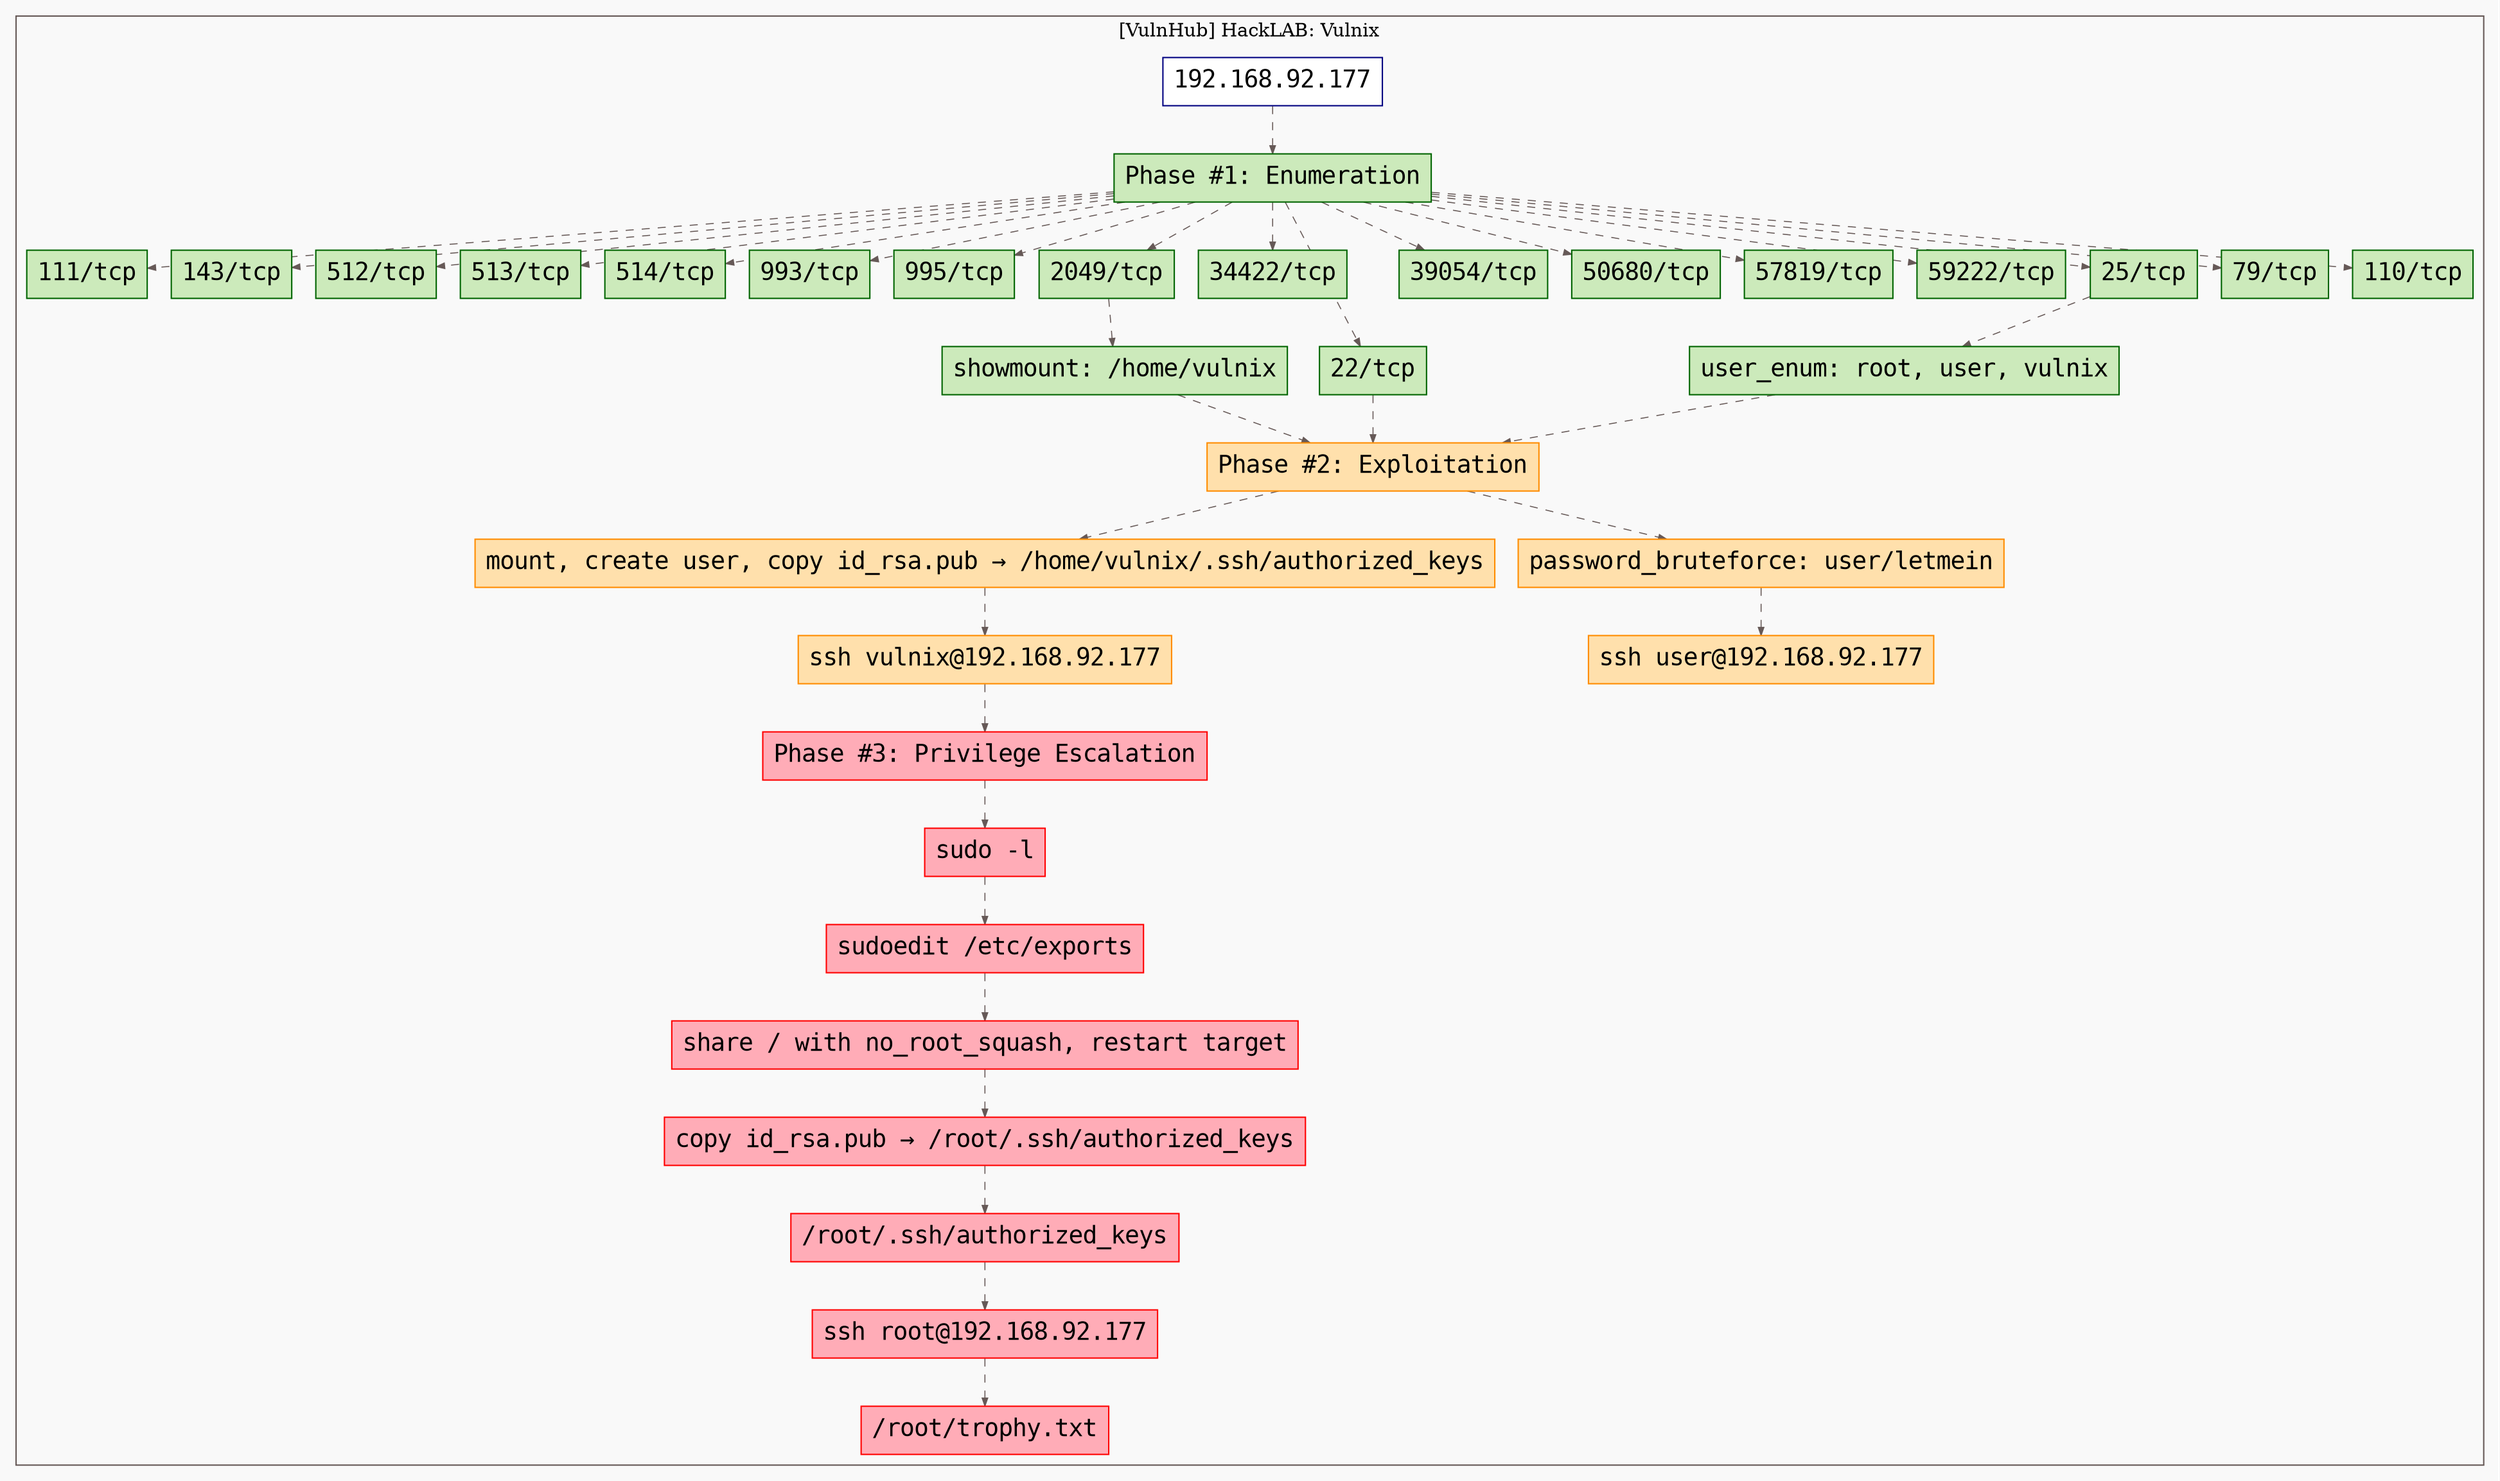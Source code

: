 digraph G {
  #rankdir=LR;
  nodesdictep=1.0; splines="line"; K=0.6; overlap=scale; fixedsize=true; resolution=72; bgcolor="#f9f9f9"; outputorder="edgesfirst";
  node [fontname="courier" fontsize=18 shape=box width=0.25 fillcolor="white" style="filled,solid"];
  edge [style=dashed color="#665957" penwidth=0.75 arrowsize=0.6];

  0[label="192.168.92.177" color="navyblue" fillcolor="#ffffff" tooltip="[VulnHub] HackLAB: Vulnix"];
  10[label="111/tcp" color="darkgreen" fillcolor="#cceabb" tooltip="Phase #1:Enumeration"];
  11[label="143/tcp" color="darkgreen" fillcolor="#cceabb" tooltip="Phase #1:Enumeration"];
  12[label="512/tcp" color="darkgreen" fillcolor="#cceabb" tooltip="Phase #1:Enumeration"];
  13[label="513/tcp" color="darkgreen" fillcolor="#cceabb" tooltip="Phase #1:Enumeration"];
  14[label="514/tcp" color="darkgreen" fillcolor="#cceabb" tooltip="Phase #1:Enumeration"];
  15[label="993/tcp" color="darkgreen" fillcolor="#cceabb" tooltip="Phase #1:Enumeration"];
  16[label="995/tcp" color="darkgreen" fillcolor="#cceabb" tooltip="Phase #1:Enumeration"];
  17[label="2049/tcp" color="darkgreen" fillcolor="#cceabb" tooltip="Phase #1:Enumeration"];
  18[label="showmount: /home/vulnix" color="darkgreen" fillcolor="#cceabb" tooltip="Phase #1:Enumeration"];
  19[label="mount, create user, copy id_rsa.pub → /home/vulnix/.ssh/authorized_keys" color="darkorange" fillcolor="#ffe0ac" tooltip="Phase #2:Exploitation"];
  1[label="Phase #1: Enumeration" color="darkgreen" fillcolor="#cceabb" tooltip="Phase #1:Enumeration"];
  20[label="ssh vulnix@192.168.92.177" color="darkorange" fillcolor="#ffe0ac" tooltip="Phase #2:Exploitation"];
  21[label="Phase #3: Privilege Escalation" color="red" fillcolor="#ffacb7" tooltip="Phase #3:Privilege Escalation"];
  22[label="sudo -l" color="red" fillcolor="#ffacb7" tooltip="Phase #3:Privilege Escalation"];
  23[label="sudoedit /etc/exports" color="red" fillcolor="#ffacb7" tooltip="Phase #3:Privilege Escalation"];
  24[label="share / with no_root_squash, restart target" color="red" fillcolor="#ffacb7" tooltip="Phase #3:Privilege Escalation"];
  25[label="copy id_rsa.pub → /root/.ssh/authorized_keys" color="red" fillcolor="#ffacb7" tooltip="Phase #3:Privilege Escalation"];
  26[label="/root/.ssh/authorized_keys" color="red" fillcolor="#ffacb7" tooltip="Phase #3:Privilege Escalation"];
  27[label="ssh root@192.168.92.177" color="red" fillcolor="#ffacb7" tooltip="Phase #3:Privilege Escalation"];
  28[label="/root/trophy.txt" color="red" fillcolor="#ffacb7" tooltip="Phase #3:Privilege Escalation"];
  29[label="34422/tcp" color="darkgreen" fillcolor="#cceabb" tooltip="Phase #1:Enumeration"];
  2[label="22/tcp" color="darkgreen" fillcolor="#cceabb" tooltip="Phase #1:Enumeration"];
  30[label="39054/tcp" color="darkgreen" fillcolor="#cceabb" tooltip="Phase #1:Enumeration"];
  31[label="50680/tcp" color="darkgreen" fillcolor="#cceabb" tooltip="Phase #1:Enumeration"];
  32[label="57819/tcp" color="darkgreen" fillcolor="#cceabb" tooltip="Phase #1:Enumeration"];
  33[label="59222/tcp" color="darkgreen" fillcolor="#cceabb" tooltip="Phase #1:Enumeration"];
  3[label="Phase #2: Exploitation" color="darkorange" fillcolor="#ffe0ac" tooltip="Phase #2:Exploitation"];
  4[label="password_bruteforce: user/letmein" color="darkorange" fillcolor="#ffe0ac" tooltip="Phase #2:Exploitation"];
  5[label="ssh user@192.168.92.177" color="darkorange" fillcolor="#ffe0ac" tooltip="Phase #2:Exploitation"];
  6[label="25/tcp" color="darkgreen" fillcolor="#cceabb" tooltip="Phase #1:Enumeration"];
  7[label="user_enum: root, user, vulnix" color="darkgreen" fillcolor="#cceabb" tooltip="Phase #1:Enumeration"];
  8[label="79/tcp" color="darkgreen" fillcolor="#cceabb" tooltip="Phase #1:Enumeration"];
  9[label="110/tcp" color="darkgreen" fillcolor="#cceabb" tooltip="Phase #1:Enumeration"];

  subgraph cluster_0 {
    node [style="filled,solid"];
    label = "[VulnHub] HackLAB: Vulnix";
    color = "#665957";
    0 -> 1 [color="#665957"];
    1 -> 10 [color="#665957"];
    1 -> 11 [color="#665957"];
    1 -> 12 [color="#665957"];
    1 -> 13 [color="#665957"];
    1 -> 14 [color="#665957"];
    1 -> 15 [color="#665957"];
    1 -> 16 [color="#665957"];
    1 -> 17 [color="#665957"];
    1 -> 2 [color="#665957"];
    1 -> 29 [color="#665957"];
    1 -> 30 [color="#665957"];
    1 -> 31 [color="#665957"];
    1 -> 32 [color="#665957"];
    1 -> 33 [color="#665957"];
    1 -> 6 [color="#665957"];
    1 -> 8 [color="#665957"];
    1 -> 9 [color="#665957"];
    17 -> 18 [color="#665957"];
    18 -> 3 [color="#665957"];
    19 -> 20 [color="#665957"];
    2 -> 3 [color="#665957"];
    20 -> 21 [color="#665957"];
    21 -> 22 [color="#665957"];
    22 -> 23 [color="#665957"];
    23 -> 24 [color="#665957"];
    24 -> 25 [color="#665957"];
    25 -> 26 [color="#665957"];
    26 -> 27 [color="#665957"];
    27 -> 28 [color="#665957"];
    3 -> 19 [color="#665957"];
    3 -> 4 [color="#665957"];
    4 -> 5 [color="#665957"];
    6 -> 7 [color="#665957"];
    7 -> 3 [color="#665957"];
  }
}
